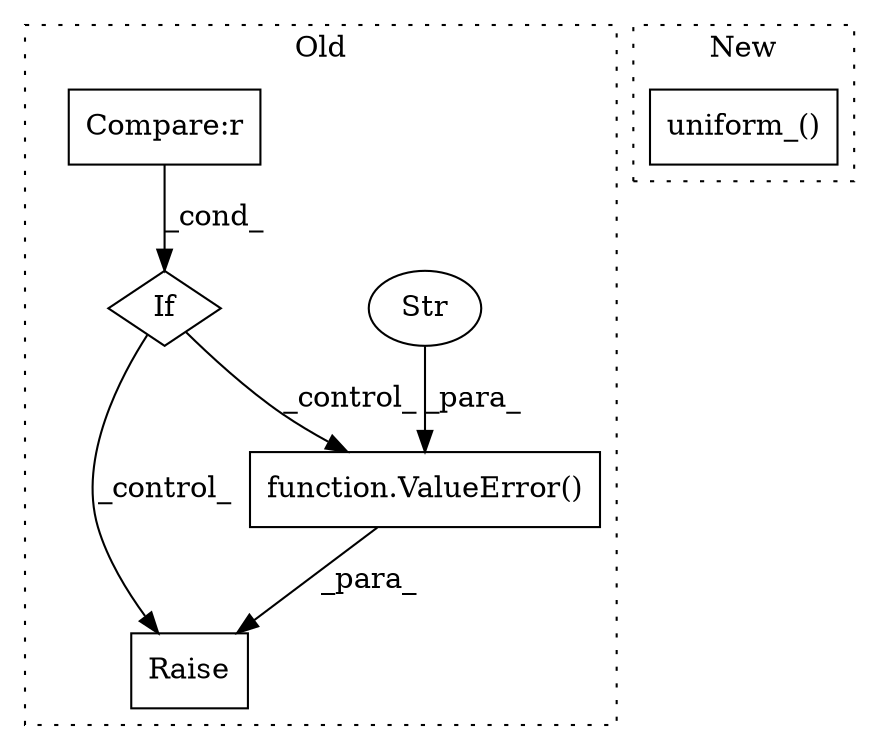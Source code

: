 digraph G {
subgraph cluster0 {
1 [label="Raise" a="91" s="23426" l="6" shape="box"];
3 [label="If" a="96" s="23290" l="3" shape="diamond"];
4 [label="function.ValueError()" a="75" s="23432,23695" l="28,14" shape="box"];
5 [label="Str" a="66" s="23460" l="235" shape="ellipse"];
6 [label="Compare:r" a="40" s="23307" l="49" shape="box"];
label = "Old";
style="dotted";
}
subgraph cluster1 {
2 [label="uniform_()" a="75" s="24343,24372" l="20,22" shape="box"];
label = "New";
style="dotted";
}
3 -> 4 [label="_control_"];
3 -> 1 [label="_control_"];
4 -> 1 [label="_para_"];
5 -> 4 [label="_para_"];
6 -> 3 [label="_cond_"];
}